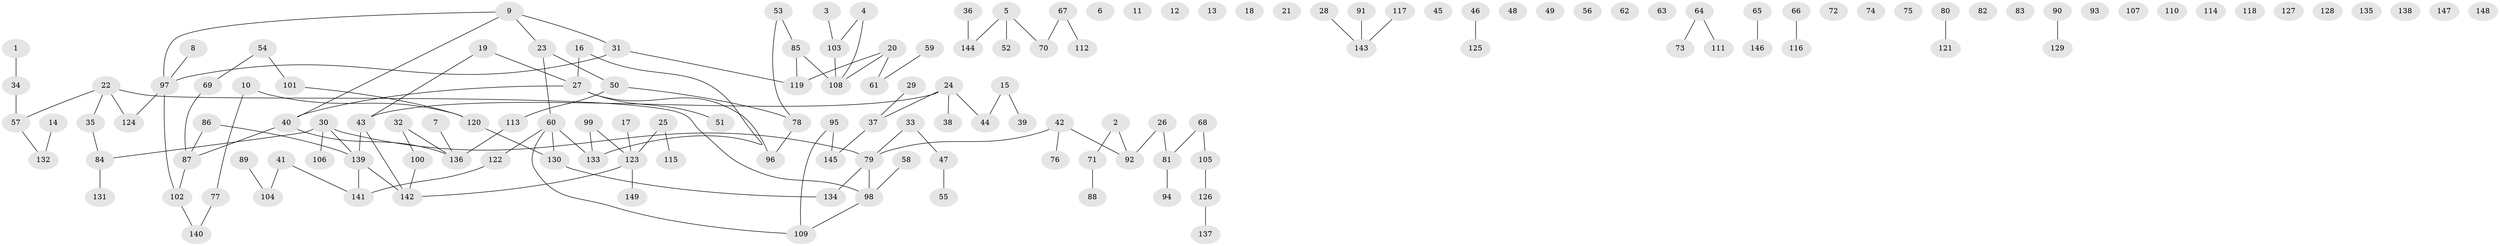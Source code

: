// coarse degree distribution, {0: 0.8181818181818182, 1: 0.09090909090909091, 2: 0.045454545454545456, 4: 0.045454545454545456}
// Generated by graph-tools (version 1.1) at 2025/44/03/04/25 21:44:04]
// undirected, 149 vertices, 132 edges
graph export_dot {
graph [start="1"]
  node [color=gray90,style=filled];
  1;
  2;
  3;
  4;
  5;
  6;
  7;
  8;
  9;
  10;
  11;
  12;
  13;
  14;
  15;
  16;
  17;
  18;
  19;
  20;
  21;
  22;
  23;
  24;
  25;
  26;
  27;
  28;
  29;
  30;
  31;
  32;
  33;
  34;
  35;
  36;
  37;
  38;
  39;
  40;
  41;
  42;
  43;
  44;
  45;
  46;
  47;
  48;
  49;
  50;
  51;
  52;
  53;
  54;
  55;
  56;
  57;
  58;
  59;
  60;
  61;
  62;
  63;
  64;
  65;
  66;
  67;
  68;
  69;
  70;
  71;
  72;
  73;
  74;
  75;
  76;
  77;
  78;
  79;
  80;
  81;
  82;
  83;
  84;
  85;
  86;
  87;
  88;
  89;
  90;
  91;
  92;
  93;
  94;
  95;
  96;
  97;
  98;
  99;
  100;
  101;
  102;
  103;
  104;
  105;
  106;
  107;
  108;
  109;
  110;
  111;
  112;
  113;
  114;
  115;
  116;
  117;
  118;
  119;
  120;
  121;
  122;
  123;
  124;
  125;
  126;
  127;
  128;
  129;
  130;
  131;
  132;
  133;
  134;
  135;
  136;
  137;
  138;
  139;
  140;
  141;
  142;
  143;
  144;
  145;
  146;
  147;
  148;
  149;
  1 -- 34;
  2 -- 71;
  2 -- 92;
  3 -- 103;
  4 -- 103;
  4 -- 108;
  5 -- 52;
  5 -- 70;
  5 -- 144;
  7 -- 136;
  8 -- 97;
  9 -- 23;
  9 -- 31;
  9 -- 40;
  9 -- 97;
  10 -- 77;
  10 -- 120;
  14 -- 132;
  15 -- 39;
  15 -- 44;
  16 -- 27;
  16 -- 133;
  17 -- 123;
  19 -- 27;
  19 -- 43;
  20 -- 61;
  20 -- 108;
  20 -- 119;
  22 -- 35;
  22 -- 57;
  22 -- 98;
  22 -- 124;
  23 -- 50;
  23 -- 60;
  24 -- 37;
  24 -- 38;
  24 -- 43;
  24 -- 44;
  25 -- 115;
  25 -- 123;
  26 -- 81;
  26 -- 92;
  27 -- 40;
  27 -- 51;
  27 -- 96;
  28 -- 143;
  29 -- 37;
  30 -- 79;
  30 -- 84;
  30 -- 106;
  30 -- 139;
  31 -- 97;
  31 -- 119;
  32 -- 100;
  32 -- 136;
  33 -- 47;
  33 -- 79;
  34 -- 57;
  35 -- 84;
  36 -- 144;
  37 -- 145;
  40 -- 87;
  40 -- 136;
  41 -- 104;
  41 -- 141;
  42 -- 76;
  42 -- 79;
  42 -- 92;
  43 -- 139;
  43 -- 142;
  46 -- 125;
  47 -- 55;
  50 -- 78;
  50 -- 113;
  53 -- 78;
  53 -- 85;
  54 -- 69;
  54 -- 101;
  57 -- 132;
  58 -- 98;
  59 -- 61;
  60 -- 109;
  60 -- 122;
  60 -- 130;
  60 -- 133;
  64 -- 73;
  64 -- 111;
  65 -- 146;
  66 -- 116;
  67 -- 70;
  67 -- 112;
  68 -- 81;
  68 -- 105;
  69 -- 87;
  71 -- 88;
  77 -- 140;
  78 -- 96;
  79 -- 98;
  79 -- 134;
  80 -- 121;
  81 -- 94;
  84 -- 131;
  85 -- 108;
  85 -- 119;
  86 -- 87;
  86 -- 139;
  87 -- 102;
  89 -- 104;
  90 -- 129;
  91 -- 143;
  95 -- 109;
  95 -- 145;
  97 -- 102;
  97 -- 124;
  98 -- 109;
  99 -- 123;
  99 -- 133;
  100 -- 142;
  101 -- 120;
  102 -- 140;
  103 -- 108;
  105 -- 126;
  113 -- 136;
  117 -- 143;
  120 -- 130;
  122 -- 141;
  123 -- 142;
  123 -- 149;
  126 -- 137;
  130 -- 134;
  139 -- 141;
  139 -- 142;
}
